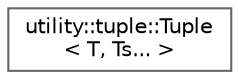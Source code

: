 digraph "类继承关系图"
{
 // LATEX_PDF_SIZE
  bgcolor="transparent";
  edge [fontname=Helvetica,fontsize=10,labelfontname=Helvetica,labelfontsize=10];
  node [fontname=Helvetica,fontsize=10,shape=box,height=0.2,width=0.4];
  rankdir="LR";
  Node0 [id="Node000000",label="utility::tuple::Tuple\l\< T, Ts... \>",height=0.2,width=0.4,color="grey40", fillcolor="white", style="filled",URL="$structutility_1_1tuple_1_1_tuple_3_01_t_00_01_ts_8_8_8_01_4.html",tooltip="specialisation of the Tuple class when the tuple has at least one element."];
}
